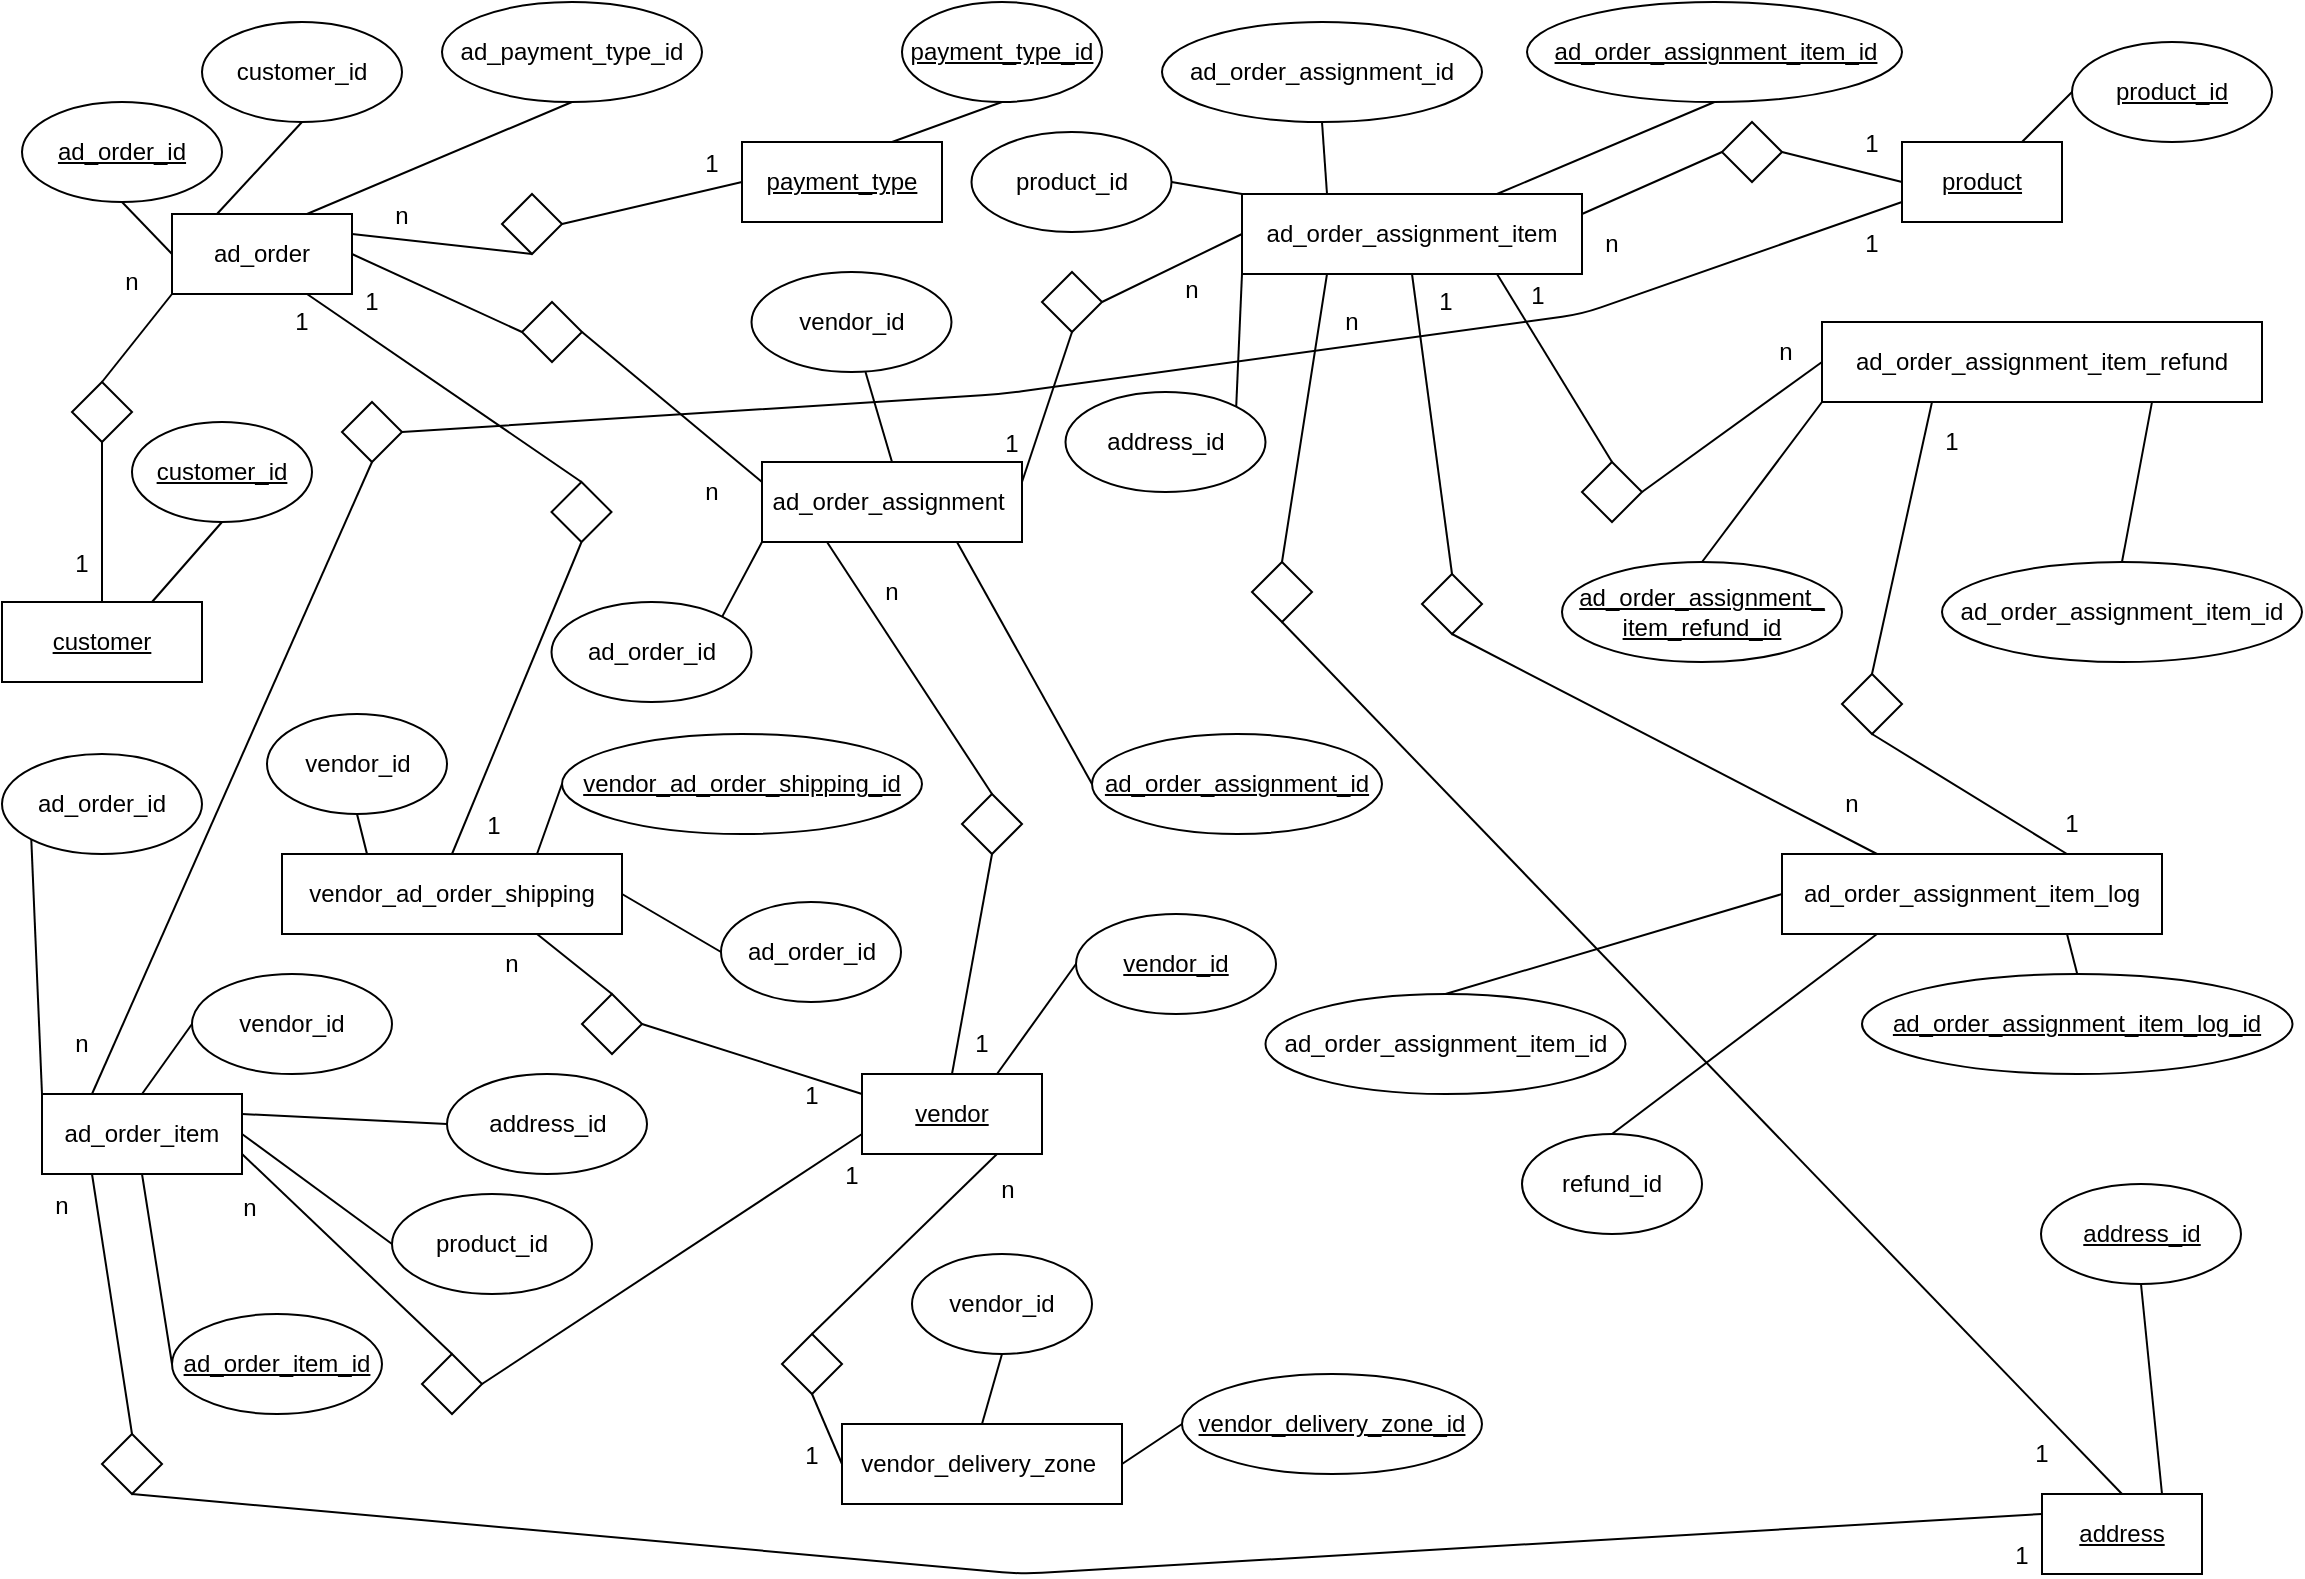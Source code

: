<mxfile version="17.4.2" type="device"><diagram id="0r8X0UFMmWv-K3sWok9o" name="Seite-1"><mxGraphModel dx="3182" dy="1225" grid="1" gridSize="10" guides="1" tooltips="1" connect="1" arrows="1" fold="1" page="1" pageScale="1" pageWidth="1169" pageHeight="827" math="0" shadow="0"><root><mxCell id="0"/><mxCell id="1" parent="0"/><mxCell id="1VdaWtDZhSB7rvAyey4l-2" value="ad_order" style="rounded=0;whiteSpace=wrap;html=1;" parent="1" vertex="1"><mxGeometry x="95" y="120" width="90" height="40" as="geometry"/></mxCell><mxCell id="1VdaWtDZhSB7rvAyey4l-3" value="vendor_delivery_zone&amp;nbsp;" style="rounded=0;whiteSpace=wrap;html=1;" parent="1" vertex="1"><mxGeometry x="430" y="725" width="140" height="40" as="geometry"/></mxCell><mxCell id="1VdaWtDZhSB7rvAyey4l-4" value="vendor_ad_order_shipping" style="rounded=0;whiteSpace=wrap;html=1;" parent="1" vertex="1"><mxGeometry x="150" y="440" width="170" height="40" as="geometry"/></mxCell><mxCell id="1VdaWtDZhSB7rvAyey4l-5" value="ad_order_assignment_item_log" style="rounded=0;whiteSpace=wrap;html=1;" parent="1" vertex="1"><mxGeometry x="900" y="440" width="190" height="40" as="geometry"/></mxCell><mxCell id="1VdaWtDZhSB7rvAyey4l-6" value="ad_order_assignment_item_refund" style="rounded=0;whiteSpace=wrap;html=1;" parent="1" vertex="1"><mxGeometry x="920" y="174" width="220" height="40" as="geometry"/></mxCell><mxCell id="1VdaWtDZhSB7rvAyey4l-7" value="ad_order_assignment_item" style="rounded=0;whiteSpace=wrap;html=1;" parent="1" vertex="1"><mxGeometry x="630" y="110" width="170" height="40" as="geometry"/></mxCell><mxCell id="1VdaWtDZhSB7rvAyey4l-8" value="ad_order_assignment&amp;nbsp;" style="rounded=0;whiteSpace=wrap;html=1;" parent="1" vertex="1"><mxGeometry x="390" y="244" width="130" height="40" as="geometry"/></mxCell><mxCell id="1VdaWtDZhSB7rvAyey4l-9" value="ad_order_item" style="rounded=0;whiteSpace=wrap;html=1;" parent="1" vertex="1"><mxGeometry x="30" y="560" width="100" height="40" as="geometry"/></mxCell><mxCell id="1VdaWtDZhSB7rvAyey4l-10" value="&lt;u&gt;address&lt;/u&gt;" style="rounded=0;whiteSpace=wrap;html=1;" parent="1" vertex="1"><mxGeometry x="1030" y="760" width="80" height="40" as="geometry"/></mxCell><mxCell id="1VdaWtDZhSB7rvAyey4l-11" value="&lt;u&gt;customer&lt;/u&gt;" style="rounded=0;whiteSpace=wrap;html=1;" parent="1" vertex="1"><mxGeometry x="10" y="314" width="100" height="40" as="geometry"/></mxCell><mxCell id="1VdaWtDZhSB7rvAyey4l-12" value="&lt;u&gt;vendor&lt;/u&gt;" style="rounded=0;whiteSpace=wrap;html=1;" parent="1" vertex="1"><mxGeometry x="440" y="550" width="90" height="40" as="geometry"/></mxCell><mxCell id="1VdaWtDZhSB7rvAyey4l-13" value="" style="rhombus;whiteSpace=wrap;html=1;" parent="1" vertex="1"><mxGeometry x="45" y="204" width="30" height="30" as="geometry"/></mxCell><mxCell id="1VdaWtDZhSB7rvAyey4l-14" value="" style="endArrow=none;html=1;entryX=0;entryY=1;entryDx=0;entryDy=0;exitX=0.5;exitY=0;exitDx=0;exitDy=0;" parent="1" source="1VdaWtDZhSB7rvAyey4l-13" target="1VdaWtDZhSB7rvAyey4l-2" edge="1"><mxGeometry width="50" height="50" relative="1" as="geometry"><mxPoint x="880" y="454" as="sourcePoint"/><mxPoint x="930" y="404" as="targetPoint"/></mxGeometry></mxCell><mxCell id="1VdaWtDZhSB7rvAyey4l-15" value="" style="endArrow=none;html=1;entryX=0.5;entryY=1;entryDx=0;entryDy=0;exitX=0.5;exitY=0;exitDx=0;exitDy=0;" parent="1" source="1VdaWtDZhSB7rvAyey4l-11" target="1VdaWtDZhSB7rvAyey4l-13" edge="1"><mxGeometry width="50" height="50" relative="1" as="geometry"><mxPoint x="85" y="244" as="sourcePoint"/><mxPoint x="150" y="194" as="targetPoint"/></mxGeometry></mxCell><mxCell id="1VdaWtDZhSB7rvAyey4l-16" value="&lt;u&gt;payment_type&lt;/u&gt;" style="rounded=0;whiteSpace=wrap;html=1;" parent="1" vertex="1"><mxGeometry x="380" y="84" width="100" height="40" as="geometry"/></mxCell><mxCell id="1VdaWtDZhSB7rvAyey4l-17" value="" style="rhombus;whiteSpace=wrap;html=1;" parent="1" vertex="1"><mxGeometry x="260" y="110" width="30" height="30" as="geometry"/></mxCell><mxCell id="1VdaWtDZhSB7rvAyey4l-18" value="" style="endArrow=none;html=1;entryX=0;entryY=0.5;entryDx=0;entryDy=0;exitX=1;exitY=0.5;exitDx=0;exitDy=0;" parent="1" source="1VdaWtDZhSB7rvAyey4l-17" target="1VdaWtDZhSB7rvAyey4l-16" edge="1"><mxGeometry width="50" height="50" relative="1" as="geometry"><mxPoint x="1070" y="334" as="sourcePoint"/><mxPoint x="330" y="64" as="targetPoint"/></mxGeometry></mxCell><mxCell id="1VdaWtDZhSB7rvAyey4l-19" value="" style="endArrow=none;html=1;entryX=0.5;entryY=1;entryDx=0;entryDy=0;exitX=1;exitY=0.25;exitDx=0;exitDy=0;" parent="1" source="1VdaWtDZhSB7rvAyey4l-2" target="1VdaWtDZhSB7rvAyey4l-17" edge="1"><mxGeometry width="50" height="50" relative="1" as="geometry"><mxPoint x="270" y="194" as="sourcePoint"/><mxPoint x="340" y="74" as="targetPoint"/></mxGeometry></mxCell><mxCell id="1VdaWtDZhSB7rvAyey4l-20" value="" style="rhombus;whiteSpace=wrap;html=1;" parent="1" vertex="1"><mxGeometry x="180" y="214" width="30" height="30" as="geometry"/></mxCell><mxCell id="1VdaWtDZhSB7rvAyey4l-21" value="" style="endArrow=none;html=1;entryX=0;entryY=0.75;entryDx=0;entryDy=0;exitX=1;exitY=0.5;exitDx=0;exitDy=0;" parent="1" source="1VdaWtDZhSB7rvAyey4l-20" target="1VdaWtDZhSB7rvAyey4l-26" edge="1"><mxGeometry width="50" height="50" relative="1" as="geometry"><mxPoint x="1105" y="464" as="sourcePoint"/><mxPoint x="250" y="174" as="targetPoint"/><Array as="points"><mxPoint x="510" y="210"/><mxPoint x="800" y="170"/></Array></mxGeometry></mxCell><mxCell id="1VdaWtDZhSB7rvAyey4l-22" value="" style="endArrow=none;html=1;entryX=0.5;entryY=1;entryDx=0;entryDy=0;exitX=0.25;exitY=0;exitDx=0;exitDy=0;" parent="1" source="1VdaWtDZhSB7rvAyey4l-9" target="1VdaWtDZhSB7rvAyey4l-20" edge="1"><mxGeometry width="50" height="50" relative="1" as="geometry"><mxPoint x="365" y="284" as="sourcePoint"/><mxPoint x="375" y="204" as="targetPoint"/></mxGeometry></mxCell><mxCell id="1VdaWtDZhSB7rvAyey4l-23" value="" style="rhombus;whiteSpace=wrap;html=1;" parent="1" vertex="1"><mxGeometry x="220" y="690" width="30" height="30" as="geometry"/></mxCell><mxCell id="1VdaWtDZhSB7rvAyey4l-24" value="" style="endArrow=none;html=1;entryX=1;entryY=0.75;entryDx=0;entryDy=0;exitX=0.5;exitY=0;exitDx=0;exitDy=0;" parent="1" source="1VdaWtDZhSB7rvAyey4l-23" target="1VdaWtDZhSB7rvAyey4l-9" edge="1"><mxGeometry width="50" height="50" relative="1" as="geometry"><mxPoint x="1080" y="594" as="sourcePoint"/><mxPoint x="340" y="324" as="targetPoint"/></mxGeometry></mxCell><mxCell id="1VdaWtDZhSB7rvAyey4l-25" value="" style="endArrow=none;html=1;entryX=1;entryY=0.5;entryDx=0;entryDy=0;exitX=0;exitY=0.75;exitDx=0;exitDy=0;" parent="1" source="1VdaWtDZhSB7rvAyey4l-12" target="1VdaWtDZhSB7rvAyey4l-23" edge="1"><mxGeometry width="50" height="50" relative="1" as="geometry"><mxPoint x="280" y="454" as="sourcePoint"/><mxPoint x="350" y="334" as="targetPoint"/></mxGeometry></mxCell><mxCell id="1VdaWtDZhSB7rvAyey4l-26" value="&lt;u&gt;product&lt;/u&gt;" style="rounded=0;whiteSpace=wrap;html=1;" parent="1" vertex="1"><mxGeometry x="960" y="84" width="80" height="40" as="geometry"/></mxCell><mxCell id="1VdaWtDZhSB7rvAyey4l-27" value="" style="rhombus;whiteSpace=wrap;html=1;" parent="1" vertex="1"><mxGeometry x="60" y="730" width="30" height="30" as="geometry"/></mxCell><mxCell id="1VdaWtDZhSB7rvAyey4l-28" value="" style="endArrow=none;html=1;entryX=0;entryY=0.25;entryDx=0;entryDy=0;exitX=0.5;exitY=1;exitDx=0;exitDy=0;" parent="1" source="1VdaWtDZhSB7rvAyey4l-27" target="1VdaWtDZhSB7rvAyey4l-10" edge="1"><mxGeometry width="50" height="50" relative="1" as="geometry"><mxPoint x="300" y="269" as="sourcePoint"/><mxPoint x="340" y="174" as="targetPoint"/><Array as="points"><mxPoint x="520" y="800"/></Array></mxGeometry></mxCell><mxCell id="1VdaWtDZhSB7rvAyey4l-29" value="" style="endArrow=none;html=1;entryX=0.5;entryY=0;entryDx=0;entryDy=0;exitX=0.25;exitY=1;exitDx=0;exitDy=0;" parent="1" source="1VdaWtDZhSB7rvAyey4l-9" target="1VdaWtDZhSB7rvAyey4l-27" edge="1"><mxGeometry width="50" height="50" relative="1" as="geometry"><mxPoint x="280" y="304" as="sourcePoint"/><mxPoint x="350" y="184" as="targetPoint"/></mxGeometry></mxCell><mxCell id="1VdaWtDZhSB7rvAyey4l-31" value="" style="rhombus;whiteSpace=wrap;html=1;" parent="1" vertex="1"><mxGeometry x="270" y="164" width="30" height="30" as="geometry"/></mxCell><mxCell id="1VdaWtDZhSB7rvAyey4l-32" value="" style="endArrow=none;html=1;entryX=0;entryY=0.25;entryDx=0;entryDy=0;exitX=1;exitY=0.5;exitDx=0;exitDy=0;" parent="1" source="1VdaWtDZhSB7rvAyey4l-31" target="1VdaWtDZhSB7rvAyey4l-8" edge="1"><mxGeometry width="50" height="50" relative="1" as="geometry"><mxPoint x="350" y="170" as="sourcePoint"/><mxPoint x="350" y="114" as="targetPoint"/></mxGeometry></mxCell><mxCell id="1VdaWtDZhSB7rvAyey4l-33" value="" style="endArrow=none;html=1;exitX=1;exitY=0.5;exitDx=0;exitDy=0;" parent="1" source="1VdaWtDZhSB7rvAyey4l-2" edge="1"><mxGeometry width="50" height="50" relative="1" as="geometry"><mxPoint x="290" y="244" as="sourcePoint"/><mxPoint x="270" y="179" as="targetPoint"/></mxGeometry></mxCell><mxCell id="1VdaWtDZhSB7rvAyey4l-34" value="" style="rhombus;whiteSpace=wrap;html=1;" parent="1" vertex="1"><mxGeometry x="490" y="410" width="30" height="30" as="geometry"/></mxCell><mxCell id="1VdaWtDZhSB7rvAyey4l-35" value="" style="endArrow=none;html=1;entryX=0.25;entryY=1;entryDx=0;entryDy=0;exitX=0.5;exitY=0;exitDx=0;exitDy=0;" parent="1" source="1VdaWtDZhSB7rvAyey4l-34" target="1VdaWtDZhSB7rvAyey4l-8" edge="1"><mxGeometry width="50" height="50" relative="1" as="geometry"><mxPoint x="1160" y="484" as="sourcePoint"/><mxPoint x="420" y="214" as="targetPoint"/></mxGeometry></mxCell><mxCell id="1VdaWtDZhSB7rvAyey4l-36" value="" style="endArrow=none;html=1;entryX=0.5;entryY=1;entryDx=0;entryDy=0;exitX=0.5;exitY=0;exitDx=0;exitDy=0;" parent="1" source="1VdaWtDZhSB7rvAyey4l-12" target="1VdaWtDZhSB7rvAyey4l-34" edge="1"><mxGeometry width="50" height="50" relative="1" as="geometry"><mxPoint x="360" y="344" as="sourcePoint"/><mxPoint x="430" y="224" as="targetPoint"/></mxGeometry></mxCell><mxCell id="1VdaWtDZhSB7rvAyey4l-37" value="" style="rhombus;whiteSpace=wrap;html=1;" parent="1" vertex="1"><mxGeometry x="530" y="149" width="30" height="30" as="geometry"/></mxCell><mxCell id="1VdaWtDZhSB7rvAyey4l-38" value="" style="endArrow=none;html=1;entryX=0;entryY=0.5;entryDx=0;entryDy=0;exitX=1;exitY=0.5;exitDx=0;exitDy=0;" parent="1" source="1VdaWtDZhSB7rvAyey4l-37" target="1VdaWtDZhSB7rvAyey4l-7" edge="1"><mxGeometry width="50" height="50" relative="1" as="geometry"><mxPoint x="1334.5" y="499" as="sourcePoint"/><mxPoint x="594.5" y="229" as="targetPoint"/></mxGeometry></mxCell><mxCell id="1VdaWtDZhSB7rvAyey4l-39" value="" style="endArrow=none;html=1;entryX=0.5;entryY=1;entryDx=0;entryDy=0;exitX=1;exitY=0.25;exitDx=0;exitDy=0;" parent="1" source="1VdaWtDZhSB7rvAyey4l-8" target="1VdaWtDZhSB7rvAyey4l-37" edge="1"><mxGeometry width="50" height="50" relative="1" as="geometry"><mxPoint x="534.5" y="359" as="sourcePoint"/><mxPoint x="604.5" y="239" as="targetPoint"/></mxGeometry></mxCell><mxCell id="1VdaWtDZhSB7rvAyey4l-40" value="" style="rhombus;whiteSpace=wrap;html=1;" parent="1" vertex="1"><mxGeometry x="870" y="74" width="30" height="30" as="geometry"/></mxCell><mxCell id="1VdaWtDZhSB7rvAyey4l-41" value="" style="endArrow=none;html=1;entryX=0;entryY=0.5;entryDx=0;entryDy=0;exitX=1;exitY=0.5;exitDx=0;exitDy=0;" parent="1" source="1VdaWtDZhSB7rvAyey4l-40" target="1VdaWtDZhSB7rvAyey4l-26" edge="1"><mxGeometry width="50" height="50" relative="1" as="geometry"><mxPoint x="1624.5" y="514" as="sourcePoint"/><mxPoint x="930" y="99" as="targetPoint"/></mxGeometry></mxCell><mxCell id="1VdaWtDZhSB7rvAyey4l-42" value="" style="endArrow=none;html=1;entryX=0;entryY=0.5;entryDx=0;entryDy=0;exitX=1;exitY=0.25;exitDx=0;exitDy=0;" parent="1" source="1VdaWtDZhSB7rvAyey4l-7" target="1VdaWtDZhSB7rvAyey4l-40" edge="1"><mxGeometry width="50" height="50" relative="1" as="geometry"><mxPoint x="770" y="189" as="sourcePoint"/><mxPoint x="894.5" y="254" as="targetPoint"/></mxGeometry></mxCell><mxCell id="1VdaWtDZhSB7rvAyey4l-43" value="" style="rhombus;whiteSpace=wrap;html=1;" parent="1" vertex="1"><mxGeometry x="635" y="294" width="30" height="30" as="geometry"/></mxCell><mxCell id="1VdaWtDZhSB7rvAyey4l-44" value="" style="endArrow=none;html=1;entryX=0.25;entryY=1;entryDx=0;entryDy=0;exitX=0.5;exitY=0;exitDx=0;exitDy=0;" parent="1" source="1VdaWtDZhSB7rvAyey4l-43" target="1VdaWtDZhSB7rvAyey4l-7" edge="1"><mxGeometry width="50" height="50" relative="1" as="geometry"><mxPoint x="1370" y="504" as="sourcePoint"/><mxPoint x="630" y="234" as="targetPoint"/></mxGeometry></mxCell><mxCell id="1VdaWtDZhSB7rvAyey4l-45" value="" style="endArrow=none;html=1;entryX=0.5;entryY=1;entryDx=0;entryDy=0;exitX=0.5;exitY=0;exitDx=0;exitDy=0;" parent="1" source="1VdaWtDZhSB7rvAyey4l-10" target="1VdaWtDZhSB7rvAyey4l-43" edge="1"><mxGeometry width="50" height="50" relative="1" as="geometry"><mxPoint x="570" y="364" as="sourcePoint"/><mxPoint x="640" y="244" as="targetPoint"/></mxGeometry></mxCell><mxCell id="1VdaWtDZhSB7rvAyey4l-46" value="" style="rhombus;whiteSpace=wrap;html=1;" parent="1" vertex="1"><mxGeometry x="800" y="244" width="30" height="30" as="geometry"/></mxCell><mxCell id="1VdaWtDZhSB7rvAyey4l-47" value="" style="endArrow=none;html=1;entryX=0.75;entryY=1;entryDx=0;entryDy=0;exitX=0.5;exitY=0;exitDx=0;exitDy=0;" parent="1" source="1VdaWtDZhSB7rvAyey4l-46" target="1VdaWtDZhSB7rvAyey4l-7" edge="1"><mxGeometry width="50" height="50" relative="1" as="geometry"><mxPoint x="1505" y="434" as="sourcePoint"/><mxPoint x="765" y="164" as="targetPoint"/></mxGeometry></mxCell><mxCell id="1VdaWtDZhSB7rvAyey4l-48" value="" style="endArrow=none;html=1;entryX=1;entryY=0.5;entryDx=0;entryDy=0;exitX=0;exitY=0.5;exitDx=0;exitDy=0;" parent="1" source="1VdaWtDZhSB7rvAyey4l-6" target="1VdaWtDZhSB7rvAyey4l-46" edge="1"><mxGeometry width="50" height="50" relative="1" as="geometry"><mxPoint x="705" y="294" as="sourcePoint"/><mxPoint x="775" y="174" as="targetPoint"/></mxGeometry></mxCell><mxCell id="1VdaWtDZhSB7rvAyey4l-50" value="" style="rhombus;whiteSpace=wrap;html=1;" parent="1" vertex="1"><mxGeometry x="720" y="300" width="30" height="30" as="geometry"/></mxCell><mxCell id="1VdaWtDZhSB7rvAyey4l-51" value="" style="endArrow=none;html=1;entryX=0.5;entryY=1;entryDx=0;entryDy=0;exitX=0.5;exitY=0;exitDx=0;exitDy=0;" parent="1" source="1VdaWtDZhSB7rvAyey4l-50" target="1VdaWtDZhSB7rvAyey4l-7" edge="1"><mxGeometry width="50" height="50" relative="1" as="geometry"><mxPoint x="1500" y="404" as="sourcePoint"/><mxPoint x="760" y="134" as="targetPoint"/></mxGeometry></mxCell><mxCell id="1VdaWtDZhSB7rvAyey4l-52" value="" style="endArrow=none;html=1;entryX=0.5;entryY=1;entryDx=0;entryDy=0;exitX=0.25;exitY=0;exitDx=0;exitDy=0;" parent="1" source="1VdaWtDZhSB7rvAyey4l-5" target="1VdaWtDZhSB7rvAyey4l-50" edge="1"><mxGeometry width="50" height="50" relative="1" as="geometry"><mxPoint x="700" y="264" as="sourcePoint"/><mxPoint x="770" y="144" as="targetPoint"/></mxGeometry></mxCell><mxCell id="1VdaWtDZhSB7rvAyey4l-53" value="" style="rhombus;whiteSpace=wrap;html=1;" parent="1" vertex="1"><mxGeometry x="930" y="350" width="30" height="30" as="geometry"/></mxCell><mxCell id="1VdaWtDZhSB7rvAyey4l-54" value="" style="endArrow=none;html=1;entryX=0.25;entryY=1;entryDx=0;entryDy=0;exitX=0.5;exitY=0;exitDx=0;exitDy=0;" parent="1" source="1VdaWtDZhSB7rvAyey4l-53" target="1VdaWtDZhSB7rvAyey4l-6" edge="1"><mxGeometry width="50" height="50" relative="1" as="geometry"><mxPoint x="1760" y="539" as="sourcePoint"/><mxPoint x="1020" y="269" as="targetPoint"/></mxGeometry></mxCell><mxCell id="1VdaWtDZhSB7rvAyey4l-55" value="" style="endArrow=none;html=1;entryX=0.5;entryY=1;entryDx=0;entryDy=0;exitX=0.75;exitY=0;exitDx=0;exitDy=0;" parent="1" source="1VdaWtDZhSB7rvAyey4l-5" target="1VdaWtDZhSB7rvAyey4l-53" edge="1"><mxGeometry width="50" height="50" relative="1" as="geometry"><mxPoint x="960" y="399" as="sourcePoint"/><mxPoint x="1030" y="279" as="targetPoint"/></mxGeometry></mxCell><mxCell id="1VdaWtDZhSB7rvAyey4l-60" value="" style="rhombus;whiteSpace=wrap;html=1;" parent="1" vertex="1"><mxGeometry x="284.75" y="254" width="30" height="30" as="geometry"/></mxCell><mxCell id="1VdaWtDZhSB7rvAyey4l-61" value="" style="endArrow=none;html=1;entryX=0.75;entryY=1;entryDx=0;entryDy=0;exitX=0.5;exitY=0;exitDx=0;exitDy=0;" parent="1" source="1VdaWtDZhSB7rvAyey4l-60" target="1VdaWtDZhSB7rvAyey4l-2" edge="1"><mxGeometry width="50" height="50" relative="1" as="geometry"><mxPoint x="1085" y="494" as="sourcePoint"/><mxPoint x="345" y="224" as="targetPoint"/></mxGeometry></mxCell><mxCell id="1VdaWtDZhSB7rvAyey4l-62" value="" style="endArrow=none;html=1;entryX=0.5;entryY=1;entryDx=0;entryDy=0;exitX=0.5;exitY=0;exitDx=0;exitDy=0;" parent="1" source="1VdaWtDZhSB7rvAyey4l-4" target="1VdaWtDZhSB7rvAyey4l-60" edge="1"><mxGeometry width="50" height="50" relative="1" as="geometry"><mxPoint x="285" y="354" as="sourcePoint"/><mxPoint x="355" y="234" as="targetPoint"/></mxGeometry></mxCell><mxCell id="1VdaWtDZhSB7rvAyey4l-63" value="" style="rhombus;whiteSpace=wrap;html=1;" parent="1" vertex="1"><mxGeometry x="300" y="510" width="30" height="30" as="geometry"/></mxCell><mxCell id="1VdaWtDZhSB7rvAyey4l-64" value="" style="endArrow=none;html=1;entryX=0.75;entryY=1;entryDx=0;entryDy=0;exitX=0.5;exitY=0;exitDx=0;exitDy=0;" parent="1" source="1VdaWtDZhSB7rvAyey4l-63" target="1VdaWtDZhSB7rvAyey4l-4" edge="1"><mxGeometry width="50" height="50" relative="1" as="geometry"><mxPoint x="1150" y="648" as="sourcePoint"/><mxPoint x="410" y="378" as="targetPoint"/></mxGeometry></mxCell><mxCell id="1VdaWtDZhSB7rvAyey4l-65" value="" style="endArrow=none;html=1;entryX=1;entryY=0.5;entryDx=0;entryDy=0;exitX=0;exitY=0.25;exitDx=0;exitDy=0;" parent="1" source="1VdaWtDZhSB7rvAyey4l-12" target="1VdaWtDZhSB7rvAyey4l-63" edge="1"><mxGeometry width="50" height="50" relative="1" as="geometry"><mxPoint x="350" y="508" as="sourcePoint"/><mxPoint x="420" y="388" as="targetPoint"/></mxGeometry></mxCell><mxCell id="1VdaWtDZhSB7rvAyey4l-66" value="" style="rhombus;whiteSpace=wrap;html=1;" parent="1" vertex="1"><mxGeometry x="400" y="680" width="30" height="30" as="geometry"/></mxCell><mxCell id="1VdaWtDZhSB7rvAyey4l-67" value="" style="endArrow=none;html=1;entryX=0.75;entryY=1;entryDx=0;entryDy=0;exitX=0.5;exitY=0;exitDx=0;exitDy=0;" parent="1" source="1VdaWtDZhSB7rvAyey4l-66" target="1VdaWtDZhSB7rvAyey4l-12" edge="1"><mxGeometry width="50" height="50" relative="1" as="geometry"><mxPoint x="1350" y="664" as="sourcePoint"/><mxPoint x="610" y="394" as="targetPoint"/></mxGeometry></mxCell><mxCell id="1VdaWtDZhSB7rvAyey4l-68" value="" style="endArrow=none;html=1;entryX=0.5;entryY=1;entryDx=0;entryDy=0;" parent="1" target="1VdaWtDZhSB7rvAyey4l-66" edge="1"><mxGeometry width="50" height="50" relative="1" as="geometry"><mxPoint x="430" y="745" as="sourcePoint"/><mxPoint x="620" y="404" as="targetPoint"/></mxGeometry></mxCell><mxCell id="1VdaWtDZhSB7rvAyey4l-71" value="customer_id" style="ellipse;whiteSpace=wrap;html=1;" parent="1" vertex="1"><mxGeometry x="110" y="24" width="100" height="50" as="geometry"/></mxCell><mxCell id="1VdaWtDZhSB7rvAyey4l-73" value="" style="endArrow=none;html=1;entryX=0.5;entryY=1;entryDx=0;entryDy=0;exitX=0.25;exitY=0;exitDx=0;exitDy=0;" parent="1" source="1VdaWtDZhSB7rvAyey4l-2" target="1VdaWtDZhSB7rvAyey4l-71" edge="1"><mxGeometry width="50" height="50" relative="1" as="geometry"><mxPoint x="870" y="440" as="sourcePoint"/><mxPoint x="920" y="390" as="targetPoint"/></mxGeometry></mxCell><mxCell id="1VdaWtDZhSB7rvAyey4l-74" value="&lt;u&gt;ad_order_id&lt;/u&gt;" style="ellipse;whiteSpace=wrap;html=1;" parent="1" vertex="1"><mxGeometry x="20" y="64" width="100" height="50" as="geometry"/></mxCell><mxCell id="1VdaWtDZhSB7rvAyey4l-75" value="" style="endArrow=none;html=1;entryX=0.5;entryY=1;entryDx=0;entryDy=0;exitX=0;exitY=0.5;exitDx=0;exitDy=0;" parent="1" source="1VdaWtDZhSB7rvAyey4l-2" target="1VdaWtDZhSB7rvAyey4l-74" edge="1"><mxGeometry width="50" height="50" relative="1" as="geometry"><mxPoint x="127.5" y="130" as="sourcePoint"/><mxPoint x="930" y="400" as="targetPoint"/></mxGeometry></mxCell><mxCell id="1VdaWtDZhSB7rvAyey4l-76" value="ad_payment_type_id" style="ellipse;whiteSpace=wrap;html=1;" parent="1" vertex="1"><mxGeometry x="230" y="14" width="130" height="50" as="geometry"/></mxCell><mxCell id="1VdaWtDZhSB7rvAyey4l-77" value="" style="endArrow=none;html=1;entryX=0.5;entryY=1;entryDx=0;entryDy=0;exitX=0.75;exitY=0;exitDx=0;exitDy=0;" parent="1" source="1VdaWtDZhSB7rvAyey4l-2" target="1VdaWtDZhSB7rvAyey4l-76" edge="1"><mxGeometry width="50" height="50" relative="1" as="geometry"><mxPoint x="237.5" y="110" as="sourcePoint"/><mxPoint x="1040" y="380" as="targetPoint"/></mxGeometry></mxCell><mxCell id="1VdaWtDZhSB7rvAyey4l-78" value="ad_order_id" style="ellipse;whiteSpace=wrap;html=1;" parent="1" vertex="1"><mxGeometry x="10" y="390" width="100" height="50" as="geometry"/></mxCell><mxCell id="1VdaWtDZhSB7rvAyey4l-79" value="" style="endArrow=none;html=1;entryX=0;entryY=1;entryDx=0;entryDy=0;exitX=0;exitY=0;exitDx=0;exitDy=0;" parent="1" source="1VdaWtDZhSB7rvAyey4l-9" target="1VdaWtDZhSB7rvAyey4l-78" edge="1"><mxGeometry width="50" height="50" relative="1" as="geometry"><mxPoint x="152.5" y="590" as="sourcePoint"/><mxPoint x="955" y="860" as="targetPoint"/></mxGeometry></mxCell><mxCell id="1VdaWtDZhSB7rvAyey4l-80" value="product_id" style="ellipse;whiteSpace=wrap;html=1;" parent="1" vertex="1"><mxGeometry x="205" y="610" width="100" height="50" as="geometry"/></mxCell><mxCell id="1VdaWtDZhSB7rvAyey4l-81" value="" style="endArrow=none;html=1;entryX=0;entryY=0.5;entryDx=0;entryDy=0;exitX=1;exitY=0.5;exitDx=0;exitDy=0;" parent="1" source="1VdaWtDZhSB7rvAyey4l-9" target="1VdaWtDZhSB7rvAyey4l-80" edge="1"><mxGeometry width="50" height="50" relative="1" as="geometry"><mxPoint x="232.5" y="656" as="sourcePoint"/><mxPoint x="1035" y="926" as="targetPoint"/></mxGeometry></mxCell><mxCell id="1VdaWtDZhSB7rvAyey4l-82" value="&lt;u&gt;product_id&lt;/u&gt;" style="ellipse;whiteSpace=wrap;html=1;" parent="1" vertex="1"><mxGeometry x="1045" y="34" width="100" height="50" as="geometry"/></mxCell><mxCell id="1VdaWtDZhSB7rvAyey4l-83" value="" style="endArrow=none;html=1;entryX=0;entryY=0.5;entryDx=0;entryDy=0;" parent="1" source="1VdaWtDZhSB7rvAyey4l-26" target="1VdaWtDZhSB7rvAyey4l-82" edge="1"><mxGeometry width="50" height="50" relative="1" as="geometry"><mxPoint x="950" y="54" as="sourcePoint"/><mxPoint x="1855" y="400" as="targetPoint"/></mxGeometry></mxCell><mxCell id="1VdaWtDZhSB7rvAyey4l-84" value="vendor_id" style="ellipse;whiteSpace=wrap;html=1;" parent="1" vertex="1"><mxGeometry x="105" y="500" width="100" height="50" as="geometry"/></mxCell><mxCell id="1VdaWtDZhSB7rvAyey4l-85" value="" style="endArrow=none;html=1;entryX=0;entryY=0.5;entryDx=0;entryDy=0;exitX=0.5;exitY=0;exitDx=0;exitDy=0;" parent="1" source="1VdaWtDZhSB7rvAyey4l-9" target="1VdaWtDZhSB7rvAyey4l-84" edge="1"><mxGeometry width="50" height="50" relative="1" as="geometry"><mxPoint x="150" y="600" as="sourcePoint"/><mxPoint x="1055" y="946" as="targetPoint"/></mxGeometry></mxCell><mxCell id="1VdaWtDZhSB7rvAyey4l-86" value="address_id" style="ellipse;whiteSpace=wrap;html=1;" parent="1" vertex="1"><mxGeometry x="232.5" y="550" width="100" height="50" as="geometry"/></mxCell><mxCell id="1VdaWtDZhSB7rvAyey4l-87" value="" style="endArrow=none;html=1;entryX=0;entryY=0.5;entryDx=0;entryDy=0;exitX=1;exitY=0.25;exitDx=0;exitDy=0;" parent="1" source="1VdaWtDZhSB7rvAyey4l-9" target="1VdaWtDZhSB7rvAyey4l-86" edge="1"><mxGeometry width="50" height="50" relative="1" as="geometry"><mxPoint x="150" y="575" as="sourcePoint"/><mxPoint x="1042.5" y="916" as="targetPoint"/></mxGeometry></mxCell><mxCell id="1VdaWtDZhSB7rvAyey4l-88" value="&lt;u&gt;ad_order_item_id&lt;/u&gt;" style="ellipse;whiteSpace=wrap;html=1;" parent="1" vertex="1"><mxGeometry x="95" y="670" width="105" height="50" as="geometry"/></mxCell><mxCell id="1VdaWtDZhSB7rvAyey4l-89" value="" style="endArrow=none;html=1;entryX=0;entryY=0.5;entryDx=0;entryDy=0;exitX=0.5;exitY=1;exitDx=0;exitDy=0;" parent="1" source="1VdaWtDZhSB7rvAyey4l-9" target="1VdaWtDZhSB7rvAyey4l-88" edge="1"><mxGeometry width="50" height="50" relative="1" as="geometry"><mxPoint x="15" y="690" as="sourcePoint"/><mxPoint x="920" y="1036" as="targetPoint"/></mxGeometry></mxCell><mxCell id="1VdaWtDZhSB7rvAyey4l-92" value="&lt;u&gt;ad_order_assignment_id&lt;/u&gt;" style="ellipse;whiteSpace=wrap;html=1;" parent="1" vertex="1"><mxGeometry x="555" y="380" width="145" height="50" as="geometry"/></mxCell><mxCell id="1VdaWtDZhSB7rvAyey4l-93" value="" style="endArrow=none;html=1;entryX=0;entryY=0.5;entryDx=0;entryDy=0;exitX=0.75;exitY=1;exitDx=0;exitDy=0;" parent="1" source="1VdaWtDZhSB7rvAyey4l-8" target="1VdaWtDZhSB7rvAyey4l-92" edge="1"><mxGeometry width="50" height="50" relative="1" as="geometry"><mxPoint x="540" y="310" as="sourcePoint"/><mxPoint x="1380" y="746" as="targetPoint"/></mxGeometry></mxCell><mxCell id="1VdaWtDZhSB7rvAyey4l-96" value="&lt;u&gt;payment_type_id&lt;/u&gt;" style="ellipse;whiteSpace=wrap;html=1;" parent="1" vertex="1"><mxGeometry x="460" y="14" width="100" height="50" as="geometry"/></mxCell><mxCell id="1VdaWtDZhSB7rvAyey4l-97" value="" style="endArrow=none;html=1;entryX=0.5;entryY=1;entryDx=0;entryDy=0;exitX=0.75;exitY=0;exitDx=0;exitDy=0;" parent="1" source="1VdaWtDZhSB7rvAyey4l-16" target="1VdaWtDZhSB7rvAyey4l-96" edge="1"><mxGeometry width="50" height="50" relative="1" as="geometry"><mxPoint x="535" y="90" as="sourcePoint"/><mxPoint x="1370" y="350" as="targetPoint"/></mxGeometry></mxCell><mxCell id="1VdaWtDZhSB7rvAyey4l-98" value="&lt;u&gt;ad_order_assignment_item_id&lt;/u&gt;" style="ellipse;whiteSpace=wrap;html=1;" parent="1" vertex="1"><mxGeometry x="772.5" y="14" width="187.5" height="50" as="geometry"/></mxCell><mxCell id="1VdaWtDZhSB7rvAyey4l-99" value="" style="endArrow=none;html=1;entryX=0.5;entryY=1;entryDx=0;entryDy=0;exitX=0.75;exitY=0;exitDx=0;exitDy=0;" parent="1" source="1VdaWtDZhSB7rvAyey4l-7" target="1VdaWtDZhSB7rvAyey4l-98" edge="1"><mxGeometry width="50" height="50" relative="1" as="geometry"><mxPoint x="697.5" y="94" as="sourcePoint"/><mxPoint x="1612.5" y="360" as="targetPoint"/></mxGeometry></mxCell><mxCell id="1VdaWtDZhSB7rvAyey4l-100" value="&lt;u&gt;ad_order_assignment_&lt;br&gt;item_refund_id&lt;/u&gt;" style="ellipse;whiteSpace=wrap;html=1;" parent="1" vertex="1"><mxGeometry x="790" y="294" width="140" height="50" as="geometry"/></mxCell><mxCell id="1VdaWtDZhSB7rvAyey4l-101" value="" style="endArrow=none;html=1;entryX=0.5;entryY=0;entryDx=0;entryDy=0;exitX=0;exitY=1;exitDx=0;exitDy=0;" parent="1" source="1VdaWtDZhSB7rvAyey4l-6" target="1VdaWtDZhSB7rvAyey4l-100" edge="1"><mxGeometry width="50" height="50" relative="1" as="geometry"><mxPoint x="1032.5" y="289" as="sourcePoint"/><mxPoint x="1867.5" y="605" as="targetPoint"/></mxGeometry></mxCell><mxCell id="1VdaWtDZhSB7rvAyey4l-102" value="&lt;u&gt;vendor_id&lt;/u&gt;" style="ellipse;whiteSpace=wrap;html=1;" parent="1" vertex="1"><mxGeometry x="547" y="470" width="100" height="50" as="geometry"/></mxCell><mxCell id="1VdaWtDZhSB7rvAyey4l-103" value="" style="endArrow=none;html=1;entryX=0;entryY=0.5;entryDx=0;entryDy=0;exitX=0.75;exitY=0;exitDx=0;exitDy=0;" parent="1" source="1VdaWtDZhSB7rvAyey4l-12" target="1VdaWtDZhSB7rvAyey4l-102" edge="1"><mxGeometry width="50" height="50" relative="1" as="geometry"><mxPoint x="522" y="520" as="sourcePoint"/><mxPoint x="1357" y="836" as="targetPoint"/></mxGeometry></mxCell><mxCell id="1VdaWtDZhSB7rvAyey4l-104" value="&lt;u&gt;vendor_delivery_zone_id&lt;/u&gt;" style="ellipse;whiteSpace=wrap;html=1;" parent="1" vertex="1"><mxGeometry x="600" y="700" width="150" height="50" as="geometry"/></mxCell><mxCell id="1VdaWtDZhSB7rvAyey4l-105" value="" style="endArrow=none;html=1;entryX=0;entryY=0.5;entryDx=0;entryDy=0;exitX=1;exitY=0.5;exitDx=0;exitDy=0;" parent="1" source="1VdaWtDZhSB7rvAyey4l-3" target="1VdaWtDZhSB7rvAyey4l-104" edge="1"><mxGeometry width="50" height="50" relative="1" as="geometry"><mxPoint x="760" y="660" as="sourcePoint"/><mxPoint x="1609.5" y="946" as="targetPoint"/></mxGeometry></mxCell><mxCell id="1VdaWtDZhSB7rvAyey4l-106" value="&lt;u&gt;ad_order_assignment_item_log_id&lt;/u&gt;" style="ellipse;whiteSpace=wrap;html=1;" parent="1" vertex="1"><mxGeometry x="940" y="500" width="215.25" height="50" as="geometry"/></mxCell><mxCell id="1VdaWtDZhSB7rvAyey4l-107" value="" style="endArrow=none;html=1;entryX=0.5;entryY=0;entryDx=0;entryDy=0;exitX=0.75;exitY=1;exitDx=0;exitDy=0;" parent="1" source="1VdaWtDZhSB7rvAyey4l-5" target="1VdaWtDZhSB7rvAyey4l-106" edge="1"><mxGeometry width="50" height="50" relative="1" as="geometry"><mxPoint x="955.25" y="600" as="sourcePoint"/><mxPoint x="1804.75" y="886" as="targetPoint"/></mxGeometry></mxCell><mxCell id="1VdaWtDZhSB7rvAyey4l-108" value="&lt;u&gt;address_id&lt;/u&gt;" style="ellipse;whiteSpace=wrap;html=1;" parent="1" vertex="1"><mxGeometry x="1029.5" y="605" width="100" height="50" as="geometry"/></mxCell><mxCell id="1VdaWtDZhSB7rvAyey4l-109" value="" style="endArrow=none;html=1;entryX=0.5;entryY=1;entryDx=0;entryDy=0;exitX=0.75;exitY=0;exitDx=0;exitDy=0;" parent="1" source="1VdaWtDZhSB7rvAyey4l-10" target="1VdaWtDZhSB7rvAyey4l-108" edge="1"><mxGeometry width="50" height="50" relative="1" as="geometry"><mxPoint x="990" y="685" as="sourcePoint"/><mxPoint x="1839.5" y="971" as="targetPoint"/></mxGeometry></mxCell><mxCell id="1VdaWtDZhSB7rvAyey4l-110" value="ad_order_id" style="ellipse;whiteSpace=wrap;html=1;" parent="1" vertex="1"><mxGeometry x="284.75" y="314" width="100" height="50" as="geometry"/></mxCell><mxCell id="1VdaWtDZhSB7rvAyey4l-111" value="" style="endArrow=none;html=1;entryX=0;entryY=1;entryDx=0;entryDy=0;exitX=1;exitY=0;exitDx=0;exitDy=0;" parent="1" source="1VdaWtDZhSB7rvAyey4l-110" target="1VdaWtDZhSB7rvAyey4l-8" edge="1"><mxGeometry width="50" height="50" relative="1" as="geometry"><mxPoint x="245.25" y="394" as="sourcePoint"/><mxPoint x="1094.75" y="680" as="targetPoint"/></mxGeometry></mxCell><mxCell id="1VdaWtDZhSB7rvAyey4l-112" value="vendor_id" style="ellipse;whiteSpace=wrap;html=1;" parent="1" vertex="1"><mxGeometry x="384.75" y="149" width="100" height="50" as="geometry"/></mxCell><mxCell id="1VdaWtDZhSB7rvAyey4l-113" value="" style="endArrow=none;html=1;entryX=0.5;entryY=0;entryDx=0;entryDy=0;exitX=0.57;exitY=1;exitDx=0;exitDy=0;exitPerimeter=0;" parent="1" source="1VdaWtDZhSB7rvAyey4l-112" target="1VdaWtDZhSB7rvAyey4l-8" edge="1"><mxGeometry width="50" height="50" relative="1" as="geometry"><mxPoint x="340.5" y="230" as="sourcePoint"/><mxPoint x="485.25" y="120" as="targetPoint"/></mxGeometry></mxCell><mxCell id="1VdaWtDZhSB7rvAyey4l-116" value="ad_order_assignment_id" style="ellipse;whiteSpace=wrap;html=1;" parent="1" vertex="1"><mxGeometry x="590" y="24" width="160" height="50" as="geometry"/></mxCell><mxCell id="1VdaWtDZhSB7rvAyey4l-117" value="" style="endArrow=none;html=1;entryX=0.25;entryY=0;entryDx=0;entryDy=0;exitX=0.5;exitY=1;exitDx=0;exitDy=0;" parent="1" source="1VdaWtDZhSB7rvAyey4l-116" target="1VdaWtDZhSB7rvAyey4l-7" edge="1"><mxGeometry width="50" height="50" relative="1" as="geometry"><mxPoint x="460.5" y="150" as="sourcePoint"/><mxPoint x="605.25" y="40" as="targetPoint"/></mxGeometry></mxCell><mxCell id="1VdaWtDZhSB7rvAyey4l-118" value="product_id" style="ellipse;whiteSpace=wrap;html=1;" parent="1" vertex="1"><mxGeometry x="494.75" y="79" width="100" height="50" as="geometry"/></mxCell><mxCell id="1VdaWtDZhSB7rvAyey4l-119" value="" style="endArrow=none;html=1;entryX=0;entryY=0;entryDx=0;entryDy=0;exitX=1;exitY=0.5;exitDx=0;exitDy=0;" parent="1" source="1VdaWtDZhSB7rvAyey4l-118" target="1VdaWtDZhSB7rvAyey4l-7" edge="1"><mxGeometry width="50" height="50" relative="1" as="geometry"><mxPoint x="455.25" y="159" as="sourcePoint"/><mxPoint x="600" y="49" as="targetPoint"/></mxGeometry></mxCell><mxCell id="1VdaWtDZhSB7rvAyey4l-120" value="address_id" style="ellipse;whiteSpace=wrap;html=1;" parent="1" vertex="1"><mxGeometry x="541.75" y="209" width="100" height="50" as="geometry"/></mxCell><mxCell id="1VdaWtDZhSB7rvAyey4l-121" value="" style="endArrow=none;html=1;entryX=0;entryY=1;entryDx=0;entryDy=0;exitX=1;exitY=0;exitDx=0;exitDy=0;" parent="1" source="1VdaWtDZhSB7rvAyey4l-120" target="1VdaWtDZhSB7rvAyey4l-7" edge="1"><mxGeometry width="50" height="50" relative="1" as="geometry"><mxPoint x="502.25" y="289" as="sourcePoint"/><mxPoint x="647" y="179" as="targetPoint"/></mxGeometry></mxCell><mxCell id="1VdaWtDZhSB7rvAyey4l-122" value="ad_order_assignment_item_id" style="ellipse;whiteSpace=wrap;html=1;" parent="1" vertex="1"><mxGeometry x="980" y="294" width="180" height="50" as="geometry"/></mxCell><mxCell id="1VdaWtDZhSB7rvAyey4l-123" value="" style="endArrow=none;html=1;entryX=0.75;entryY=1;entryDx=0;entryDy=0;exitX=0.5;exitY=0;exitDx=0;exitDy=0;" parent="1" source="1VdaWtDZhSB7rvAyey4l-122" target="1VdaWtDZhSB7rvAyey4l-6" edge="1"><mxGeometry width="50" height="50" relative="1" as="geometry"><mxPoint x="1010.5" y="344" as="sourcePoint"/><mxPoint x="1155.25" y="234" as="targetPoint"/></mxGeometry></mxCell><mxCell id="1VdaWtDZhSB7rvAyey4l-125" value="ad_order_assignment_item_id" style="ellipse;whiteSpace=wrap;html=1;" parent="1" vertex="1"><mxGeometry x="641.75" y="510" width="180" height="50" as="geometry"/></mxCell><mxCell id="1VdaWtDZhSB7rvAyey4l-126" value="" style="endArrow=none;html=1;entryX=0;entryY=0.5;entryDx=0;entryDy=0;exitX=0.5;exitY=0;exitDx=0;exitDy=0;" parent="1" source="1VdaWtDZhSB7rvAyey4l-125" target="1VdaWtDZhSB7rvAyey4l-5" edge="1"><mxGeometry width="50" height="50" relative="1" as="geometry"><mxPoint x="672.25" y="560" as="sourcePoint"/><mxPoint x="746.75" y="430" as="targetPoint"/></mxGeometry></mxCell><mxCell id="1VdaWtDZhSB7rvAyey4l-128" value="refund_id" style="ellipse;whiteSpace=wrap;html=1;" parent="1" vertex="1"><mxGeometry x="770" y="580" width="90" height="50" as="geometry"/></mxCell><mxCell id="1VdaWtDZhSB7rvAyey4l-129" value="" style="endArrow=none;html=1;entryX=0.25;entryY=1;entryDx=0;entryDy=0;exitX=0.5;exitY=0;exitDx=0;exitDy=0;" parent="1" source="1VdaWtDZhSB7rvAyey4l-128" target="1VdaWtDZhSB7rvAyey4l-5" edge="1"><mxGeometry width="50" height="50" relative="1" as="geometry"><mxPoint x="740.5" y="690" as="sourcePoint"/><mxPoint x="815" y="560" as="targetPoint"/></mxGeometry></mxCell><mxCell id="1VdaWtDZhSB7rvAyey4l-130" value="vendor_id" style="ellipse;whiteSpace=wrap;html=1;" parent="1" vertex="1"><mxGeometry x="465" y="640" width="90" height="50" as="geometry"/></mxCell><mxCell id="1VdaWtDZhSB7rvAyey4l-131" value="" style="endArrow=none;html=1;entryX=0.5;entryY=0;entryDx=0;entryDy=0;exitX=0.5;exitY=1;exitDx=0;exitDy=0;" parent="1" source="1VdaWtDZhSB7rvAyey4l-130" target="1VdaWtDZhSB7rvAyey4l-3" edge="1"><mxGeometry width="50" height="50" relative="1" as="geometry"><mxPoint x="473.5" y="730" as="sourcePoint"/><mxPoint x="680.5" y="520" as="targetPoint"/></mxGeometry></mxCell><mxCell id="1VdaWtDZhSB7rvAyey4l-132" value="vendor_id" style="ellipse;whiteSpace=wrap;html=1;" parent="1" vertex="1"><mxGeometry x="142.5" y="370" width="90" height="50" as="geometry"/></mxCell><mxCell id="1VdaWtDZhSB7rvAyey4l-133" value="" style="endArrow=none;html=1;exitX=0.5;exitY=1;exitDx=0;exitDy=0;entryX=0.25;entryY=0;entryDx=0;entryDy=0;" parent="1" source="1VdaWtDZhSB7rvAyey4l-132" target="1VdaWtDZhSB7rvAyey4l-4" edge="1"><mxGeometry width="50" height="50" relative="1" as="geometry"><mxPoint x="565.5" y="730" as="sourcePoint"/><mxPoint x="290" y="400" as="targetPoint"/></mxGeometry></mxCell><mxCell id="1VdaWtDZhSB7rvAyey4l-134" value="ad_order_id" style="ellipse;whiteSpace=wrap;html=1;" parent="1" vertex="1"><mxGeometry x="369.5" y="464" width="90" height="50" as="geometry"/></mxCell><mxCell id="1VdaWtDZhSB7rvAyey4l-135" value="" style="endArrow=none;html=1;entryX=1;entryY=0.5;entryDx=0;entryDy=0;exitX=0;exitY=0.5;exitDx=0;exitDy=0;" parent="1" source="1VdaWtDZhSB7rvAyey4l-134" target="1VdaWtDZhSB7rvAyey4l-4" edge="1"><mxGeometry width="50" height="50" relative="1" as="geometry"><mxPoint x="340" y="574" as="sourcePoint"/><mxPoint x="547" y="364" as="targetPoint"/></mxGeometry></mxCell><mxCell id="1VdaWtDZhSB7rvAyey4l-137" value="&lt;u&gt;vendor_ad_order_shipping_id&lt;/u&gt;" style="ellipse;whiteSpace=wrap;html=1;" parent="1" vertex="1"><mxGeometry x="290" y="380" width="180" height="50" as="geometry"/></mxCell><mxCell id="1VdaWtDZhSB7rvAyey4l-138" value="" style="endArrow=none;html=1;exitX=0;exitY=0.5;exitDx=0;exitDy=0;entryX=0.75;entryY=0;entryDx=0;entryDy=0;" parent="1" source="1VdaWtDZhSB7rvAyey4l-137" target="1VdaWtDZhSB7rvAyey4l-4" edge="1"><mxGeometry width="50" height="50" relative="1" as="geometry"><mxPoint x="775.5" y="738.5" as="sourcePoint"/><mxPoint x="402.5" y="448.5" as="targetPoint"/></mxGeometry></mxCell><mxCell id="1VdaWtDZhSB7rvAyey4l-140" value="&lt;u&gt;customer_id&lt;/u&gt;" style="ellipse;whiteSpace=wrap;html=1;" parent="1" vertex="1"><mxGeometry x="75" y="224" width="90" height="50" as="geometry"/></mxCell><mxCell id="1VdaWtDZhSB7rvAyey4l-141" value="" style="endArrow=none;html=1;exitX=0.5;exitY=1;exitDx=0;exitDy=0;entryX=0.75;entryY=0;entryDx=0;entryDy=0;" parent="1" source="1VdaWtDZhSB7rvAyey4l-140" target="1VdaWtDZhSB7rvAyey4l-11" edge="1"><mxGeometry width="50" height="50" relative="1" as="geometry"><mxPoint x="510.5" y="584" as="sourcePoint"/><mxPoint x="137.5" y="294" as="targetPoint"/></mxGeometry></mxCell><mxCell id="-hCkTrhz8gClxQGL4S3T-1" value="n" style="text;html=1;strokeColor=none;fillColor=none;align=center;verticalAlign=middle;whiteSpace=wrap;rounded=0;" parent="1" vertex="1"><mxGeometry x="680" y="159" width="10" height="30" as="geometry"/></mxCell><mxCell id="-hCkTrhz8gClxQGL4S3T-3" value="1" style="text;html=1;strokeColor=none;fillColor=none;align=center;verticalAlign=middle;whiteSpace=wrap;rounded=0;" parent="1" vertex="1"><mxGeometry x="1025" y="725" width="10" height="30" as="geometry"/></mxCell><mxCell id="-hCkTrhz8gClxQGL4S3T-4" value="n" style="text;html=1;strokeColor=none;fillColor=none;align=center;verticalAlign=middle;whiteSpace=wrap;rounded=0;" parent="1" vertex="1"><mxGeometry x="930" y="400" width="10" height="30" as="geometry"/></mxCell><mxCell id="-hCkTrhz8gClxQGL4S3T-5" value="1" style="text;html=1;strokeColor=none;fillColor=none;align=center;verticalAlign=middle;whiteSpace=wrap;rounded=0;" parent="1" vertex="1"><mxGeometry x="726.75" y="149" width="10" height="30" as="geometry"/></mxCell><mxCell id="-hCkTrhz8gClxQGL4S3T-6" value="n" style="text;html=1;strokeColor=none;fillColor=none;align=center;verticalAlign=middle;whiteSpace=wrap;rounded=0;" parent="1" vertex="1"><mxGeometry x="897" y="174" width="10" height="30" as="geometry"/></mxCell><mxCell id="-hCkTrhz8gClxQGL4S3T-7" value="1" style="text;html=1;strokeColor=none;fillColor=none;align=center;verticalAlign=middle;whiteSpace=wrap;rounded=0;" parent="1" vertex="1"><mxGeometry x="772.5" y="146" width="10" height="30" as="geometry"/></mxCell><mxCell id="-hCkTrhz8gClxQGL4S3T-8" value="1" style="text;html=1;strokeColor=none;fillColor=none;align=center;verticalAlign=middle;whiteSpace=wrap;rounded=0;" parent="1" vertex="1"><mxGeometry x="1040" y="410" width="10" height="30" as="geometry"/></mxCell><mxCell id="-hCkTrhz8gClxQGL4S3T-9" value="1" style="text;html=1;strokeColor=none;fillColor=none;align=center;verticalAlign=middle;whiteSpace=wrap;rounded=0;" parent="1" vertex="1"><mxGeometry x="980" y="219" width="10" height="30" as="geometry"/></mxCell><mxCell id="-hCkTrhz8gClxQGL4S3T-10" value="1" style="text;html=1;strokeColor=none;fillColor=none;align=center;verticalAlign=middle;whiteSpace=wrap;rounded=0;" parent="1" vertex="1"><mxGeometry x="940" y="74" width="10" height="21" as="geometry"/></mxCell><mxCell id="-hCkTrhz8gClxQGL4S3T-12" value="n" style="text;html=1;strokeColor=none;fillColor=none;align=center;verticalAlign=middle;whiteSpace=wrap;rounded=0;" parent="1" vertex="1"><mxGeometry x="810" y="124" width="10" height="21" as="geometry"/></mxCell><mxCell id="-hCkTrhz8gClxQGL4S3T-13" value="1" style="text;html=1;strokeColor=none;fillColor=none;align=center;verticalAlign=middle;whiteSpace=wrap;rounded=0;" parent="1" vertex="1"><mxGeometry x="510" y="224" width="10" height="21" as="geometry"/></mxCell><mxCell id="-hCkTrhz8gClxQGL4S3T-14" value="n" style="text;html=1;strokeColor=none;fillColor=none;align=center;verticalAlign=middle;whiteSpace=wrap;rounded=0;" parent="1" vertex="1"><mxGeometry x="600" y="147.5" width="10" height="21" as="geometry"/></mxCell><mxCell id="-hCkTrhz8gClxQGL4S3T-15" value="1" style="text;html=1;strokeColor=none;fillColor=none;align=center;verticalAlign=middle;whiteSpace=wrap;rounded=0;" parent="1" vertex="1"><mxGeometry x="495" y="524.5" width="10" height="21" as="geometry"/></mxCell><mxCell id="-hCkTrhz8gClxQGL4S3T-16" value="n" style="text;html=1;strokeColor=none;fillColor=none;align=center;verticalAlign=middle;whiteSpace=wrap;rounded=0;" parent="1" vertex="1"><mxGeometry x="449.5" y="298.5" width="10" height="21" as="geometry"/></mxCell><mxCell id="-hCkTrhz8gClxQGL4S3T-17" value="n" style="text;html=1;strokeColor=none;fillColor=none;align=center;verticalAlign=middle;whiteSpace=wrap;rounded=0;" parent="1" vertex="1"><mxGeometry x="360" y="248.5" width="10" height="21" as="geometry"/></mxCell><mxCell id="-hCkTrhz8gClxQGL4S3T-18" value="1" style="text;html=1;strokeColor=none;fillColor=none;align=center;verticalAlign=middle;whiteSpace=wrap;rounded=0;" parent="1" vertex="1"><mxGeometry x="190" y="153.5" width="10" height="21" as="geometry"/></mxCell><mxCell id="-hCkTrhz8gClxQGL4S3T-19" value="1" style="text;html=1;strokeColor=none;fillColor=none;align=center;verticalAlign=middle;whiteSpace=wrap;rounded=0;" parent="1" vertex="1"><mxGeometry x="359.5" y="84" width="10" height="21" as="geometry"/></mxCell><mxCell id="-hCkTrhz8gClxQGL4S3T-20" value="n" style="text;html=1;strokeColor=none;fillColor=none;align=center;verticalAlign=middle;whiteSpace=wrap;rounded=0;" parent="1" vertex="1"><mxGeometry x="205" y="110" width="10" height="21" as="geometry"/></mxCell><mxCell id="-hCkTrhz8gClxQGL4S3T-21" value="n" style="text;html=1;strokeColor=none;fillColor=none;align=center;verticalAlign=middle;whiteSpace=wrap;rounded=0;" parent="1" vertex="1"><mxGeometry x="70" y="143" width="10" height="21" as="geometry"/></mxCell><mxCell id="-hCkTrhz8gClxQGL4S3T-22" value="1" style="text;html=1;strokeColor=none;fillColor=none;align=center;verticalAlign=middle;whiteSpace=wrap;rounded=0;" parent="1" vertex="1"><mxGeometry x="45" y="284" width="10" height="21" as="geometry"/></mxCell><mxCell id="-hCkTrhz8gClxQGL4S3T-23" value="1" style="text;html=1;strokeColor=none;fillColor=none;align=center;verticalAlign=middle;whiteSpace=wrap;rounded=0;" parent="1" vertex="1"><mxGeometry x="155" y="163.5" width="10" height="21" as="geometry"/></mxCell><mxCell id="-hCkTrhz8gClxQGL4S3T-24" value="1" style="text;html=1;strokeColor=none;fillColor=none;align=center;verticalAlign=middle;whiteSpace=wrap;rounded=0;" parent="1" vertex="1"><mxGeometry x="251" y="415" width="10" height="21" as="geometry"/></mxCell><mxCell id="-hCkTrhz8gClxQGL4S3T-25" value="n" style="text;html=1;strokeColor=none;fillColor=none;align=center;verticalAlign=middle;whiteSpace=wrap;rounded=0;" parent="1" vertex="1"><mxGeometry x="45" y="524.5" width="10" height="21" as="geometry"/></mxCell><mxCell id="-hCkTrhz8gClxQGL4S3T-26" value="1" style="text;html=1;strokeColor=none;fillColor=none;align=center;verticalAlign=middle;whiteSpace=wrap;rounded=0;" parent="1" vertex="1"><mxGeometry x="940" y="124" width="10" height="21" as="geometry"/></mxCell><mxCell id="-hCkTrhz8gClxQGL4S3T-27" value="n" style="text;html=1;strokeColor=none;fillColor=none;align=center;verticalAlign=middle;whiteSpace=wrap;rounded=0;" parent="1" vertex="1"><mxGeometry x="35" y="605" width="10" height="21" as="geometry"/></mxCell><mxCell id="-hCkTrhz8gClxQGL4S3T-28" value="1" style="text;html=1;strokeColor=none;fillColor=none;align=center;verticalAlign=middle;whiteSpace=wrap;rounded=0;" parent="1" vertex="1"><mxGeometry x="1015" y="780" width="10" height="21" as="geometry"/></mxCell><mxCell id="-hCkTrhz8gClxQGL4S3T-30" value="n" style="text;html=1;strokeColor=none;fillColor=none;align=center;verticalAlign=middle;whiteSpace=wrap;rounded=0;" parent="1" vertex="1"><mxGeometry x="129" y="606" width="10" height="21" as="geometry"/></mxCell><mxCell id="-hCkTrhz8gClxQGL4S3T-31" value="1" style="text;html=1;strokeColor=none;fillColor=none;align=center;verticalAlign=middle;whiteSpace=wrap;rounded=0;" parent="1" vertex="1"><mxGeometry x="430" y="590" width="10" height="21" as="geometry"/></mxCell><mxCell id="-hCkTrhz8gClxQGL4S3T-32" value="1" style="text;html=1;strokeColor=none;fillColor=none;align=center;verticalAlign=middle;whiteSpace=wrap;rounded=0;" parent="1" vertex="1"><mxGeometry x="410" y="550" width="10" height="21" as="geometry"/></mxCell><mxCell id="-hCkTrhz8gClxQGL4S3T-33" value="n" style="text;html=1;strokeColor=none;fillColor=none;align=center;verticalAlign=middle;whiteSpace=wrap;rounded=0;" parent="1" vertex="1"><mxGeometry x="260" y="484.5" width="10" height="21" as="geometry"/></mxCell><mxCell id="-hCkTrhz8gClxQGL4S3T-34" value="1" style="text;html=1;strokeColor=none;fillColor=none;align=center;verticalAlign=middle;whiteSpace=wrap;rounded=0;" parent="1" vertex="1"><mxGeometry x="409.5" y="730" width="10" height="21" as="geometry"/></mxCell><mxCell id="-hCkTrhz8gClxQGL4S3T-35" value="n" style="text;html=1;strokeColor=none;fillColor=none;align=center;verticalAlign=middle;whiteSpace=wrap;rounded=0;" parent="1" vertex="1"><mxGeometry x="508" y="597" width="10" height="21" as="geometry"/></mxCell></root></mxGraphModel></diagram></mxfile>